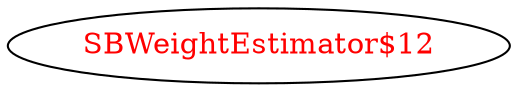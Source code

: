 digraph dependencyGraph {
 concentrate=true;
 ranksep="2.0";
 rankdir="LR"; 
 splines="ortho";
"SBWeightEstimator$12" [fontcolor="red"];
}